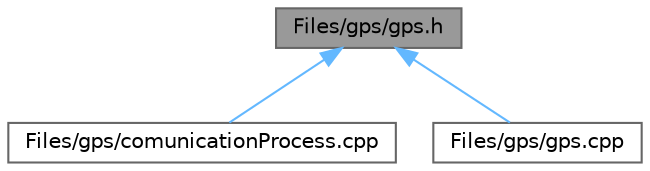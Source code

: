 digraph "Files/gps/gps.h"
{
 // LATEX_PDF_SIZE
  bgcolor="transparent";
  edge [fontname=Helvetica,fontsize=10,labelfontname=Helvetica,labelfontsize=10];
  node [fontname=Helvetica,fontsize=10,shape=box,height=0.2,width=0.4];
  Node1 [label="Files/gps/gps.h",height=0.2,width=0.4,color="gray40", fillcolor="grey60", style="filled", fontcolor="black",tooltip=" "];
  Node1 -> Node2 [dir="back",color="steelblue1",style="solid"];
  Node2 [label="Files/gps/comunicationProcess.cpp",height=0.2,width=0.4,color="grey40", fillcolor="white", style="filled",URL="$comunication_process_8cpp.html",tooltip=" "];
  Node1 -> Node3 [dir="back",color="steelblue1",style="solid"];
  Node3 [label="Files/gps/gps.cpp",height=0.2,width=0.4,color="grey40", fillcolor="white", style="filled",URL="$gps_8cpp.html",tooltip=" "];
}
